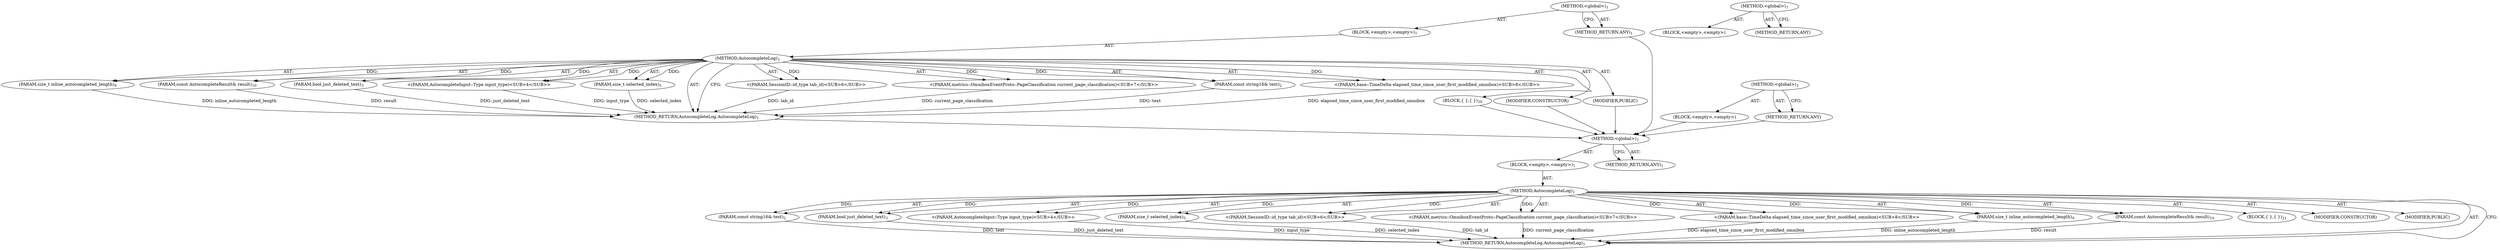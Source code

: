 digraph "&lt;global&gt;" {
vulnerable_6 [label=<(METHOD,&lt;global&gt;)<SUB>1</SUB>>];
vulnerable_7 [label=<(BLOCK,&lt;empty&gt;,&lt;empty&gt;)<SUB>1</SUB>>];
vulnerable_8 [label=<(METHOD,AutocompleteLog)<SUB>1</SUB>>];
vulnerable_9 [label=<(PARAM,const string16&amp; text)<SUB>2</SUB>>];
vulnerable_10 [label=<(PARAM,bool just_deleted_text)<SUB>3</SUB>>];
vulnerable_11 [label="<(PARAM,AutocompleteInput::Type input_type)<SUB>4</SUB>>"];
vulnerable_12 [label=<(PARAM,size_t selected_index)<SUB>5</SUB>>];
vulnerable_13 [label="<(PARAM,SessionID::id_type tab_id)<SUB>6</SUB>>"];
vulnerable_14 [label="<(PARAM,metrics::OmniboxEventProto::PageClassification current_page_classification)<SUB>7</SUB>>"];
vulnerable_15 [label="<(PARAM,base::TimeDelta elapsed_time_since_user_first_modified_omnibox)<SUB>8</SUB>>"];
vulnerable_16 [label=<(PARAM,size_t inline_autocompleted_length)<SUB>9</SUB>>];
vulnerable_17 [label=<(PARAM,const AutocompleteResult&amp; result)<SUB>10</SUB>>];
vulnerable_18 [label=<(BLOCK,{
 },{
 })<SUB>20</SUB>>];
vulnerable_19 [label=<(MODIFIER,CONSTRUCTOR)>];
vulnerable_20 [label=<(MODIFIER,PUBLIC)>];
vulnerable_21 [label=<(METHOD_RETURN,AutocompleteLog.AutocompleteLog)<SUB>1</SUB>>];
vulnerable_23 [label=<(METHOD_RETURN,ANY)<SUB>1</SUB>>];
vulnerable_48 [label=<(METHOD,&lt;global&gt;)<SUB>1</SUB>>];
vulnerable_49 [label=<(BLOCK,&lt;empty&gt;,&lt;empty&gt;)>];
vulnerable_50 [label=<(METHOD_RETURN,ANY)>];
fixed_6 [label=<(METHOD,&lt;global&gt;)<SUB>1</SUB>>];
fixed_7 [label=<(BLOCK,&lt;empty&gt;,&lt;empty&gt;)<SUB>1</SUB>>];
fixed_8 [label=<(METHOD,AutocompleteLog)<SUB>1</SUB>>];
fixed_9 [label=<(PARAM,const string16&amp; text)<SUB>2</SUB>>];
fixed_10 [label=<(PARAM,bool just_deleted_text)<SUB>3</SUB>>];
fixed_11 [label="<(PARAM,AutocompleteInput::Type input_type)<SUB>4</SUB>>"];
fixed_12 [label=<(PARAM,size_t selected_index)<SUB>5</SUB>>];
fixed_13 [label="<(PARAM,SessionID::id_type tab_id)<SUB>6</SUB>>"];
fixed_14 [label="<(PARAM,metrics::OmniboxEventProto::PageClassification current_page_classification)<SUB>7</SUB>>"];
fixed_15 [label="<(PARAM,base::TimeDelta elapsed_time_since_user_first_modified_omnibox)<SUB>8</SUB>>"];
fixed_16 [label=<(PARAM,size_t inline_autocompleted_length)<SUB>9</SUB>>];
fixed_17 [label=<(PARAM,const AutocompleteResult&amp; result)<SUB>10</SUB>>];
fixed_18 [label=<(BLOCK,{
 },{
 })<SUB>21</SUB>>];
fixed_19 [label=<(MODIFIER,CONSTRUCTOR)>];
fixed_20 [label=<(MODIFIER,PUBLIC)>];
fixed_21 [label=<(METHOD_RETURN,AutocompleteLog.AutocompleteLog)<SUB>1</SUB>>];
fixed_23 [label=<(METHOD_RETURN,ANY)<SUB>1</SUB>>];
fixed_48 [label=<(METHOD,&lt;global&gt;)<SUB>1</SUB>>];
fixed_49 [label=<(BLOCK,&lt;empty&gt;,&lt;empty&gt;)>];
fixed_50 [label=<(METHOD_RETURN,ANY)>];
vulnerable_6 -> vulnerable_7  [key=0, label="AST: "];
vulnerable_6 -> vulnerable_23  [key=0, label="AST: "];
vulnerable_6 -> vulnerable_23  [key=1, label="CFG: "];
vulnerable_7 -> vulnerable_8  [key=0, label="AST: "];
vulnerable_8 -> vulnerable_9  [key=0, label="AST: "];
vulnerable_8 -> vulnerable_9  [key=1, label="DDG: "];
vulnerable_8 -> vulnerable_10  [key=0, label="AST: "];
vulnerable_8 -> vulnerable_10  [key=1, label="DDG: "];
vulnerable_8 -> vulnerable_11  [key=0, label="AST: "];
vulnerable_8 -> vulnerable_11  [key=1, label="DDG: "];
vulnerable_8 -> vulnerable_12  [key=0, label="AST: "];
vulnerable_8 -> vulnerable_12  [key=1, label="DDG: "];
vulnerable_8 -> vulnerable_13  [key=0, label="AST: "];
vulnerable_8 -> vulnerable_13  [key=1, label="DDG: "];
vulnerable_8 -> vulnerable_14  [key=0, label="AST: "];
vulnerable_8 -> vulnerable_14  [key=1, label="DDG: "];
vulnerable_8 -> vulnerable_15  [key=0, label="AST: "];
vulnerable_8 -> vulnerable_15  [key=1, label="DDG: "];
vulnerable_8 -> vulnerable_16  [key=0, label="AST: "];
vulnerable_8 -> vulnerable_16  [key=1, label="DDG: "];
vulnerable_8 -> vulnerable_17  [key=0, label="AST: "];
vulnerable_8 -> vulnerable_17  [key=1, label="DDG: "];
vulnerable_8 -> vulnerable_18  [key=0, label="AST: "];
vulnerable_8 -> vulnerable_19  [key=0, label="AST: "];
vulnerable_8 -> vulnerable_20  [key=0, label="AST: "];
vulnerable_8 -> vulnerable_21  [key=0, label="AST: "];
vulnerable_8 -> vulnerable_21  [key=1, label="CFG: "];
vulnerable_9 -> vulnerable_21  [key=0, label="DDG: text"];
vulnerable_10 -> vulnerable_21  [key=0, label="DDG: just_deleted_text"];
vulnerable_11 -> vulnerable_21  [key=0, label="DDG: input_type"];
vulnerable_12 -> vulnerable_21  [key=0, label="DDG: selected_index"];
vulnerable_13 -> vulnerable_21  [key=0, label="DDG: tab_id"];
vulnerable_14 -> vulnerable_21  [key=0, label="DDG: current_page_classification"];
vulnerable_15 -> vulnerable_21  [key=0, label="DDG: elapsed_time_since_user_first_modified_omnibox"];
vulnerable_16 -> vulnerable_21  [key=0, label="DDG: inline_autocompleted_length"];
vulnerable_17 -> vulnerable_21  [key=0, label="DDG: result"];
vulnerable_18 -> fixed_6  [key=0];
vulnerable_19 -> fixed_6  [key=0];
vulnerable_20 -> fixed_6  [key=0];
vulnerable_21 -> fixed_6  [key=0];
vulnerable_23 -> fixed_6  [key=0];
vulnerable_48 -> vulnerable_49  [key=0, label="AST: "];
vulnerable_48 -> vulnerable_50  [key=0, label="AST: "];
vulnerable_48 -> vulnerable_50  [key=1, label="CFG: "];
vulnerable_49 -> fixed_6  [key=0];
vulnerable_50 -> fixed_6  [key=0];
fixed_6 -> fixed_7  [key=0, label="AST: "];
fixed_6 -> fixed_23  [key=0, label="AST: "];
fixed_6 -> fixed_23  [key=1, label="CFG: "];
fixed_7 -> fixed_8  [key=0, label="AST: "];
fixed_8 -> fixed_9  [key=0, label="AST: "];
fixed_8 -> fixed_9  [key=1, label="DDG: "];
fixed_8 -> fixed_10  [key=0, label="AST: "];
fixed_8 -> fixed_10  [key=1, label="DDG: "];
fixed_8 -> fixed_11  [key=0, label="AST: "];
fixed_8 -> fixed_11  [key=1, label="DDG: "];
fixed_8 -> fixed_12  [key=0, label="AST: "];
fixed_8 -> fixed_12  [key=1, label="DDG: "];
fixed_8 -> fixed_13  [key=0, label="AST: "];
fixed_8 -> fixed_13  [key=1, label="DDG: "];
fixed_8 -> fixed_14  [key=0, label="AST: "];
fixed_8 -> fixed_14  [key=1, label="DDG: "];
fixed_8 -> fixed_15  [key=0, label="AST: "];
fixed_8 -> fixed_15  [key=1, label="DDG: "];
fixed_8 -> fixed_16  [key=0, label="AST: "];
fixed_8 -> fixed_16  [key=1, label="DDG: "];
fixed_8 -> fixed_17  [key=0, label="AST: "];
fixed_8 -> fixed_17  [key=1, label="DDG: "];
fixed_8 -> fixed_18  [key=0, label="AST: "];
fixed_8 -> fixed_19  [key=0, label="AST: "];
fixed_8 -> fixed_20  [key=0, label="AST: "];
fixed_8 -> fixed_21  [key=0, label="AST: "];
fixed_8 -> fixed_21  [key=1, label="CFG: "];
fixed_9 -> fixed_21  [key=0, label="DDG: text"];
fixed_10 -> fixed_21  [key=0, label="DDG: just_deleted_text"];
fixed_11 -> fixed_21  [key=0, label="DDG: input_type"];
fixed_12 -> fixed_21  [key=0, label="DDG: selected_index"];
fixed_13 -> fixed_21  [key=0, label="DDG: tab_id"];
fixed_14 -> fixed_21  [key=0, label="DDG: current_page_classification"];
fixed_15 -> fixed_21  [key=0, label="DDG: elapsed_time_since_user_first_modified_omnibox"];
fixed_16 -> fixed_21  [key=0, label="DDG: inline_autocompleted_length"];
fixed_17 -> fixed_21  [key=0, label="DDG: result"];
fixed_48 -> fixed_49  [key=0, label="AST: "];
fixed_48 -> fixed_50  [key=0, label="AST: "];
fixed_48 -> fixed_50  [key=1, label="CFG: "];
}
